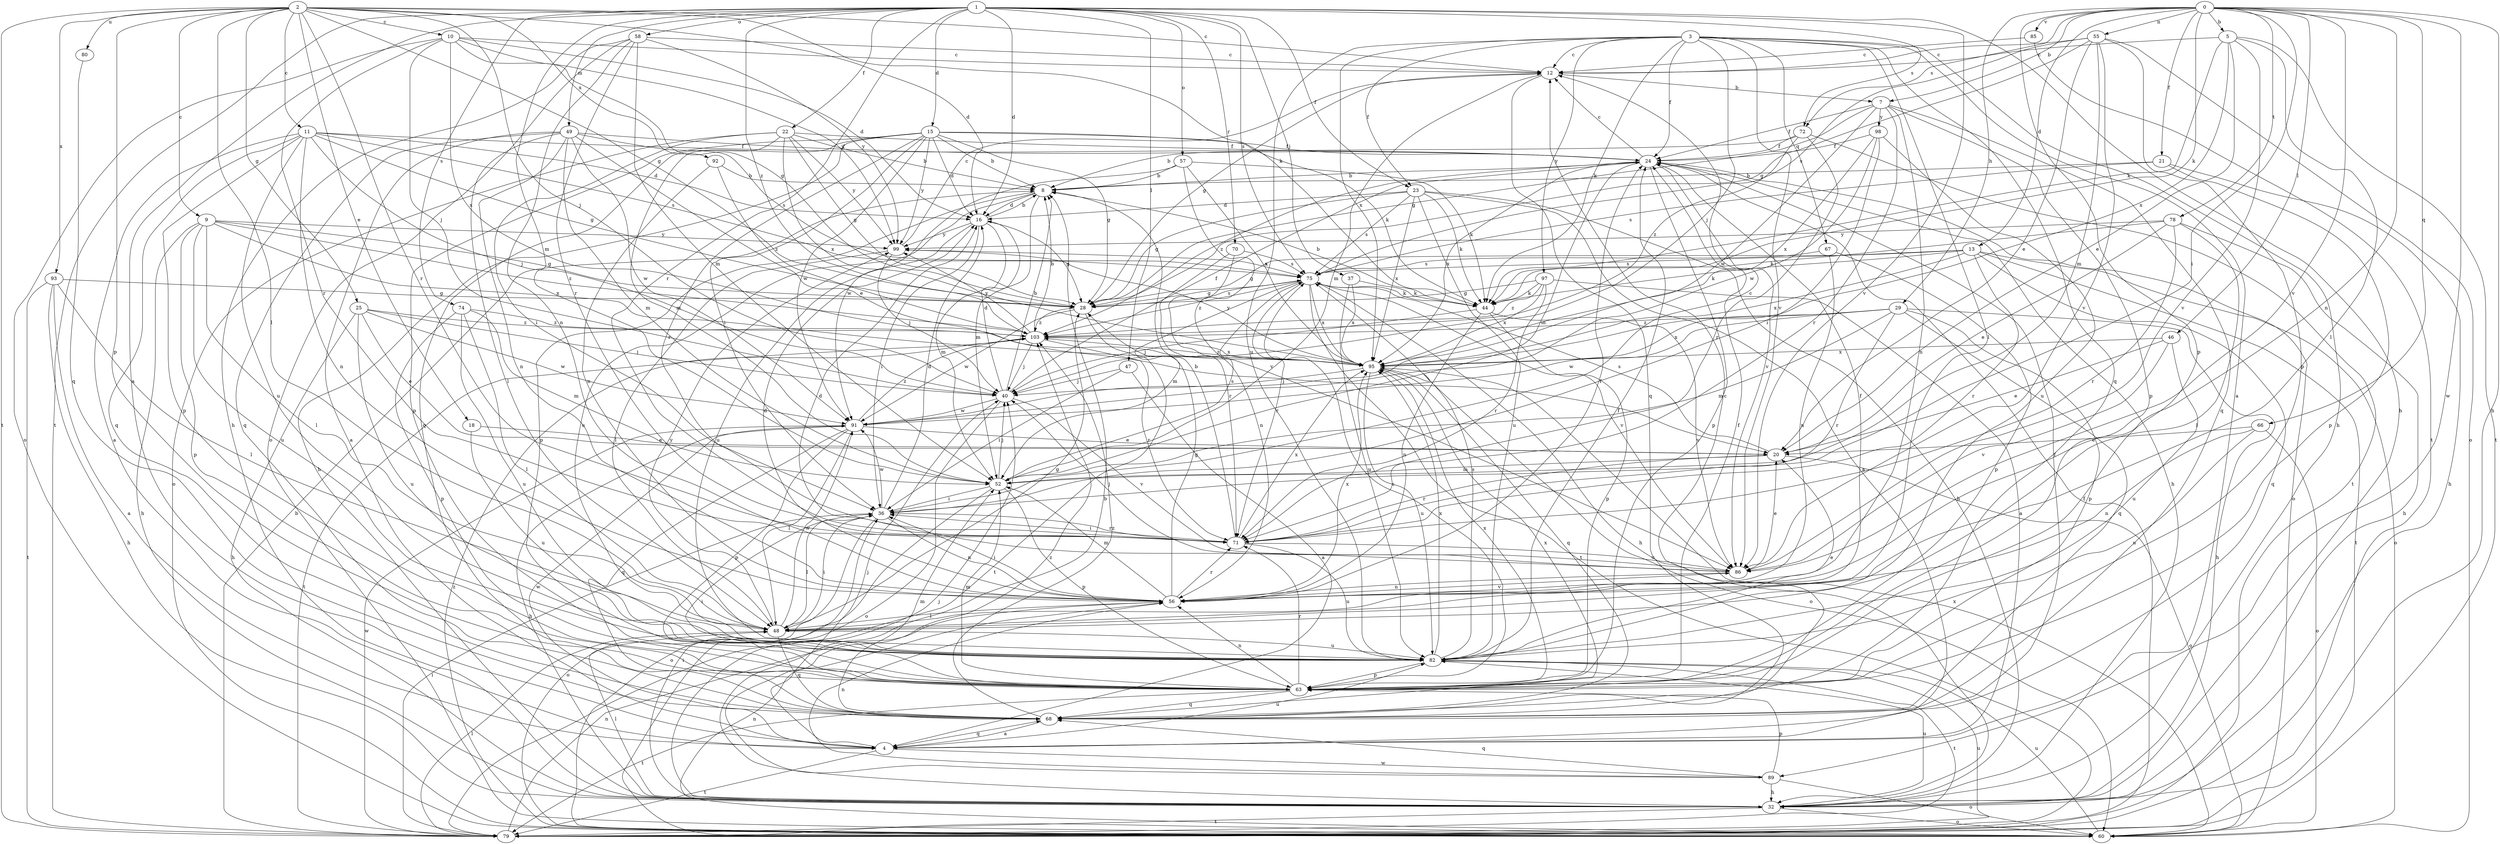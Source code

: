 strict digraph  {
0;
1;
2;
3;
4;
5;
7;
8;
9;
10;
11;
12;
13;
15;
16;
18;
20;
21;
22;
23;
24;
25;
28;
29;
32;
36;
37;
40;
44;
46;
47;
48;
49;
52;
55;
56;
57;
58;
60;
63;
66;
67;
68;
70;
71;
72;
74;
75;
78;
79;
80;
82;
85;
86;
89;
91;
92;
93;
95;
97;
98;
99;
103;
0 -> 5  [label=b];
0 -> 7  [label=b];
0 -> 13  [label=d];
0 -> 21  [label=f];
0 -> 29  [label=h];
0 -> 32  [label=h];
0 -> 36  [label=i];
0 -> 44  [label=k];
0 -> 46  [label=l];
0 -> 55  [label=n];
0 -> 56  [label=n];
0 -> 63  [label=p];
0 -> 66  [label=q];
0 -> 72  [label=s];
0 -> 78  [label=t];
0 -> 85  [label=v];
0 -> 86  [label=v];
0 -> 89  [label=w];
1 -> 4  [label=a];
1 -> 15  [label=d];
1 -> 16  [label=d];
1 -> 22  [label=f];
1 -> 23  [label=f];
1 -> 32  [label=h];
1 -> 37  [label=j];
1 -> 47  [label=l];
1 -> 49  [label=m];
1 -> 52  [label=m];
1 -> 57  [label=o];
1 -> 58  [label=o];
1 -> 70  [label=r];
1 -> 71  [label=r];
1 -> 72  [label=s];
1 -> 74  [label=s];
1 -> 75  [label=s];
1 -> 79  [label=t];
1 -> 86  [label=v];
1 -> 103  [label=z];
2 -> 9  [label=c];
2 -> 10  [label=c];
2 -> 11  [label=c];
2 -> 12  [label=c];
2 -> 16  [label=d];
2 -> 18  [label=e];
2 -> 25  [label=g];
2 -> 28  [label=g];
2 -> 40  [label=j];
2 -> 44  [label=k];
2 -> 48  [label=l];
2 -> 63  [label=p];
2 -> 71  [label=r];
2 -> 79  [label=t];
2 -> 80  [label=u];
2 -> 92  [label=x];
2 -> 93  [label=x];
3 -> 4  [label=a];
3 -> 12  [label=c];
3 -> 23  [label=f];
3 -> 24  [label=f];
3 -> 32  [label=h];
3 -> 40  [label=j];
3 -> 44  [label=k];
3 -> 48  [label=l];
3 -> 67  [label=q];
3 -> 68  [label=q];
3 -> 82  [label=u];
3 -> 86  [label=v];
3 -> 95  [label=x];
3 -> 97  [label=y];
4 -> 24  [label=f];
4 -> 40  [label=j];
4 -> 68  [label=q];
4 -> 79  [label=t];
4 -> 82  [label=u];
4 -> 89  [label=w];
4 -> 91  [label=w];
5 -> 12  [label=c];
5 -> 20  [label=e];
5 -> 44  [label=k];
5 -> 48  [label=l];
5 -> 79  [label=t];
5 -> 86  [label=v];
5 -> 95  [label=x];
7 -> 24  [label=f];
7 -> 28  [label=g];
7 -> 56  [label=n];
7 -> 63  [label=p];
7 -> 68  [label=q];
7 -> 71  [label=r];
7 -> 91  [label=w];
7 -> 98  [label=y];
8 -> 16  [label=d];
8 -> 52  [label=m];
8 -> 63  [label=p];
8 -> 82  [label=u];
9 -> 28  [label=g];
9 -> 32  [label=h];
9 -> 48  [label=l];
9 -> 63  [label=p];
9 -> 82  [label=u];
9 -> 95  [label=x];
9 -> 99  [label=y];
9 -> 103  [label=z];
10 -> 12  [label=c];
10 -> 16  [label=d];
10 -> 28  [label=g];
10 -> 40  [label=j];
10 -> 60  [label=o];
10 -> 71  [label=r];
10 -> 95  [label=x];
10 -> 99  [label=y];
11 -> 4  [label=a];
11 -> 16  [label=d];
11 -> 24  [label=f];
11 -> 28  [label=g];
11 -> 40  [label=j];
11 -> 56  [label=n];
11 -> 63  [label=p];
11 -> 68  [label=q];
11 -> 75  [label=s];
11 -> 82  [label=u];
12 -> 7  [label=b];
12 -> 28  [label=g];
12 -> 52  [label=m];
12 -> 68  [label=q];
13 -> 28  [label=g];
13 -> 44  [label=k];
13 -> 60  [label=o];
13 -> 68  [label=q];
13 -> 71  [label=r];
13 -> 75  [label=s];
13 -> 79  [label=t];
13 -> 95  [label=x];
15 -> 8  [label=b];
15 -> 16  [label=d];
15 -> 24  [label=f];
15 -> 28  [label=g];
15 -> 32  [label=h];
15 -> 36  [label=i];
15 -> 44  [label=k];
15 -> 63  [label=p];
15 -> 68  [label=q];
15 -> 71  [label=r];
15 -> 91  [label=w];
15 -> 99  [label=y];
16 -> 8  [label=b];
16 -> 28  [label=g];
16 -> 36  [label=i];
16 -> 52  [label=m];
16 -> 82  [label=u];
16 -> 99  [label=y];
18 -> 20  [label=e];
18 -> 82  [label=u];
20 -> 52  [label=m];
20 -> 60  [label=o];
20 -> 71  [label=r];
20 -> 75  [label=s];
21 -> 8  [label=b];
21 -> 32  [label=h];
21 -> 63  [label=p];
21 -> 75  [label=s];
22 -> 8  [label=b];
22 -> 24  [label=f];
22 -> 28  [label=g];
22 -> 36  [label=i];
22 -> 52  [label=m];
22 -> 60  [label=o];
22 -> 95  [label=x];
22 -> 99  [label=y];
23 -> 4  [label=a];
23 -> 16  [label=d];
23 -> 28  [label=g];
23 -> 32  [label=h];
23 -> 44  [label=k];
23 -> 75  [label=s];
23 -> 82  [label=u];
23 -> 95  [label=x];
24 -> 8  [label=b];
24 -> 12  [label=c];
24 -> 32  [label=h];
24 -> 52  [label=m];
24 -> 60  [label=o];
24 -> 63  [label=p];
24 -> 86  [label=v];
24 -> 95  [label=x];
24 -> 103  [label=z];
25 -> 20  [label=e];
25 -> 32  [label=h];
25 -> 40  [label=j];
25 -> 82  [label=u];
25 -> 91  [label=w];
25 -> 103  [label=z];
28 -> 75  [label=s];
28 -> 79  [label=t];
28 -> 91  [label=w];
28 -> 103  [label=z];
29 -> 32  [label=h];
29 -> 52  [label=m];
29 -> 63  [label=p];
29 -> 68  [label=q];
29 -> 71  [label=r];
29 -> 91  [label=w];
29 -> 95  [label=x];
29 -> 103  [label=z];
32 -> 8  [label=b];
32 -> 36  [label=i];
32 -> 40  [label=j];
32 -> 48  [label=l];
32 -> 60  [label=o];
32 -> 79  [label=t];
32 -> 82  [label=u];
36 -> 12  [label=c];
36 -> 16  [label=d];
36 -> 48  [label=l];
36 -> 56  [label=n];
36 -> 60  [label=o];
36 -> 71  [label=r];
36 -> 91  [label=w];
37 -> 44  [label=k];
37 -> 82  [label=u];
37 -> 95  [label=x];
40 -> 8  [label=b];
40 -> 16  [label=d];
40 -> 24  [label=f];
40 -> 60  [label=o];
40 -> 86  [label=v];
40 -> 91  [label=w];
44 -> 8  [label=b];
44 -> 40  [label=j];
44 -> 56  [label=n];
44 -> 63  [label=p];
44 -> 86  [label=v];
46 -> 20  [label=e];
46 -> 82  [label=u];
46 -> 86  [label=v];
46 -> 95  [label=x];
47 -> 4  [label=a];
47 -> 36  [label=i];
47 -> 40  [label=j];
48 -> 24  [label=f];
48 -> 28  [label=g];
48 -> 36  [label=i];
48 -> 68  [label=q];
48 -> 82  [label=u];
48 -> 91  [label=w];
48 -> 99  [label=y];
49 -> 4  [label=a];
49 -> 20  [label=e];
49 -> 24  [label=f];
49 -> 48  [label=l];
49 -> 52  [label=m];
49 -> 56  [label=n];
49 -> 68  [label=q];
49 -> 75  [label=s];
49 -> 91  [label=w];
52 -> 36  [label=i];
52 -> 40  [label=j];
52 -> 60  [label=o];
52 -> 63  [label=p];
52 -> 75  [label=s];
55 -> 12  [label=c];
55 -> 20  [label=e];
55 -> 28  [label=g];
55 -> 52  [label=m];
55 -> 60  [label=o];
55 -> 63  [label=p];
55 -> 75  [label=s];
55 -> 86  [label=v];
56 -> 16  [label=d];
56 -> 24  [label=f];
56 -> 28  [label=g];
56 -> 36  [label=i];
56 -> 48  [label=l];
56 -> 52  [label=m];
56 -> 71  [label=r];
56 -> 86  [label=v];
56 -> 95  [label=x];
57 -> 8  [label=b];
57 -> 44  [label=k];
57 -> 86  [label=v];
57 -> 91  [label=w];
57 -> 95  [label=x];
58 -> 12  [label=c];
58 -> 32  [label=h];
58 -> 52  [label=m];
58 -> 56  [label=n];
58 -> 60  [label=o];
58 -> 71  [label=r];
58 -> 99  [label=y];
60 -> 56  [label=n];
60 -> 82  [label=u];
60 -> 95  [label=x];
60 -> 103  [label=z];
63 -> 24  [label=f];
63 -> 36  [label=i];
63 -> 52  [label=m];
63 -> 56  [label=n];
63 -> 68  [label=q];
63 -> 71  [label=r];
63 -> 75  [label=s];
63 -> 79  [label=t];
63 -> 95  [label=x];
66 -> 20  [label=e];
66 -> 56  [label=n];
66 -> 60  [label=o];
66 -> 82  [label=u];
67 -> 56  [label=n];
67 -> 63  [label=p];
67 -> 75  [label=s];
68 -> 4  [label=a];
68 -> 12  [label=c];
68 -> 52  [label=m];
68 -> 95  [label=x];
68 -> 103  [label=z];
70 -> 56  [label=n];
70 -> 71  [label=r];
70 -> 75  [label=s];
71 -> 8  [label=b];
71 -> 36  [label=i];
71 -> 82  [label=u];
71 -> 86  [label=v];
71 -> 95  [label=x];
72 -> 8  [label=b];
72 -> 24  [label=f];
72 -> 71  [label=r];
72 -> 79  [label=t];
72 -> 103  [label=z];
74 -> 48  [label=l];
74 -> 52  [label=m];
74 -> 63  [label=p];
74 -> 82  [label=u];
74 -> 103  [label=z];
75 -> 28  [label=g];
75 -> 32  [label=h];
75 -> 44  [label=k];
75 -> 52  [label=m];
75 -> 71  [label=r];
75 -> 79  [label=t];
75 -> 86  [label=v];
75 -> 95  [label=x];
75 -> 103  [label=z];
78 -> 20  [label=e];
78 -> 32  [label=h];
78 -> 44  [label=k];
78 -> 48  [label=l];
78 -> 71  [label=r];
78 -> 99  [label=y];
79 -> 8  [label=b];
79 -> 24  [label=f];
79 -> 36  [label=i];
79 -> 48  [label=l];
79 -> 56  [label=n];
79 -> 82  [label=u];
79 -> 91  [label=w];
80 -> 68  [label=q];
82 -> 20  [label=e];
82 -> 24  [label=f];
82 -> 63  [label=p];
82 -> 75  [label=s];
82 -> 79  [label=t];
82 -> 95  [label=x];
85 -> 12  [label=c];
85 -> 79  [label=t];
86 -> 16  [label=d];
86 -> 20  [label=e];
86 -> 40  [label=j];
86 -> 56  [label=n];
89 -> 32  [label=h];
89 -> 56  [label=n];
89 -> 60  [label=o];
89 -> 63  [label=p];
89 -> 68  [label=q];
89 -> 103  [label=z];
91 -> 20  [label=e];
91 -> 32  [label=h];
91 -> 48  [label=l];
91 -> 63  [label=p];
91 -> 68  [label=q];
91 -> 103  [label=z];
92 -> 8  [label=b];
92 -> 56  [label=n];
92 -> 103  [label=z];
93 -> 4  [label=a];
93 -> 28  [label=g];
93 -> 32  [label=h];
93 -> 48  [label=l];
93 -> 79  [label=t];
95 -> 40  [label=j];
95 -> 60  [label=o];
95 -> 68  [label=q];
95 -> 82  [label=u];
95 -> 99  [label=y];
95 -> 103  [label=z];
97 -> 4  [label=a];
97 -> 28  [label=g];
97 -> 44  [label=k];
97 -> 71  [label=r];
97 -> 95  [label=x];
97 -> 103  [label=z];
98 -> 24  [label=f];
98 -> 36  [label=i];
98 -> 82  [label=u];
98 -> 91  [label=w];
98 -> 95  [label=x];
99 -> 12  [label=c];
99 -> 40  [label=j];
99 -> 48  [label=l];
99 -> 75  [label=s];
103 -> 8  [label=b];
103 -> 40  [label=j];
103 -> 71  [label=r];
103 -> 79  [label=t];
103 -> 95  [label=x];
103 -> 99  [label=y];
}
